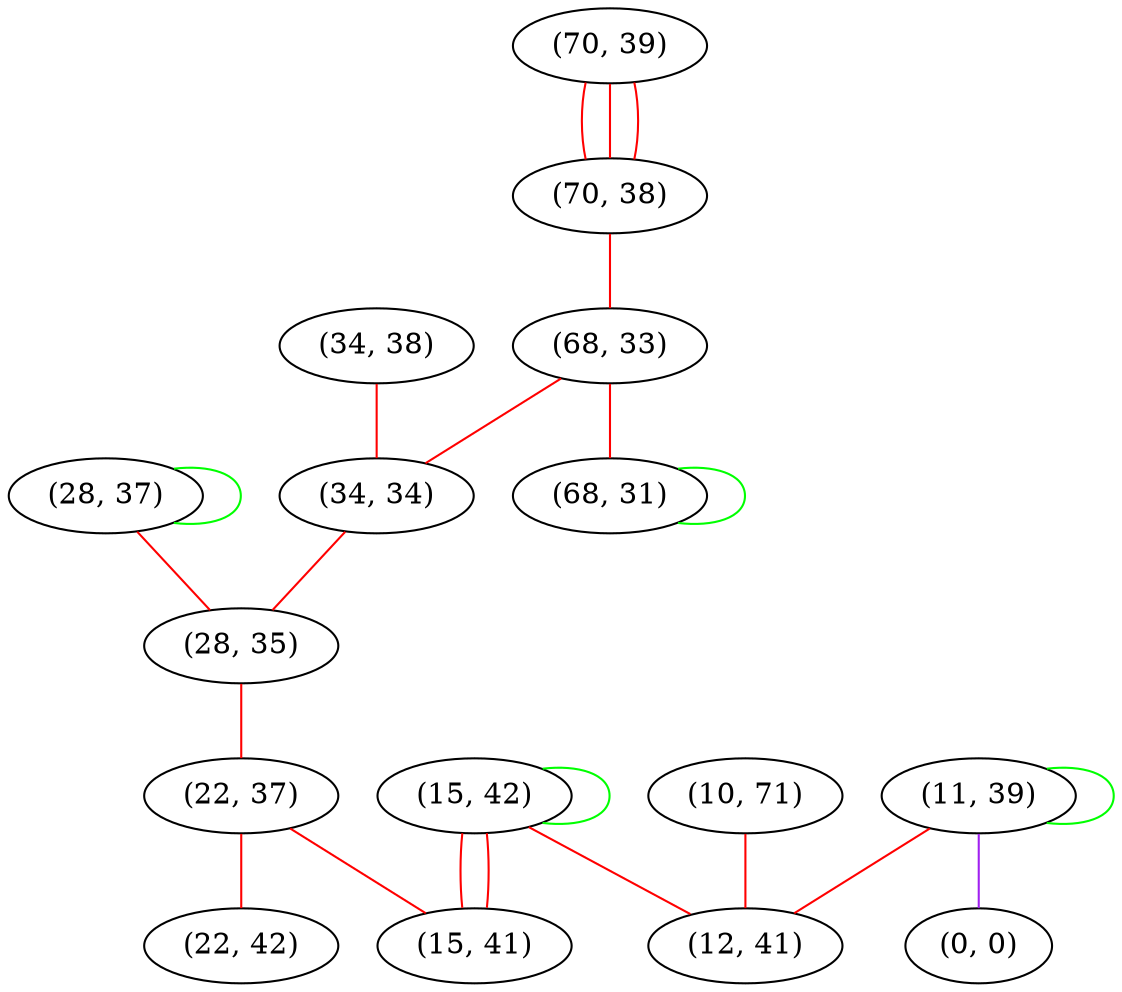 graph "" {
"(28, 37)";
"(11, 39)";
"(34, 38)";
"(70, 39)";
"(70, 38)";
"(10, 71)";
"(68, 33)";
"(34, 34)";
"(28, 35)";
"(22, 37)";
"(0, 0)";
"(15, 42)";
"(15, 41)";
"(68, 31)";
"(22, 42)";
"(12, 41)";
"(28, 37)" -- "(28, 37)"  [color=green, key=0, weight=2];
"(28, 37)" -- "(28, 35)"  [color=red, key=0, weight=1];
"(11, 39)" -- "(11, 39)"  [color=green, key=0, weight=2];
"(11, 39)" -- "(0, 0)"  [color=purple, key=0, weight=4];
"(11, 39)" -- "(12, 41)"  [color=red, key=0, weight=1];
"(34, 38)" -- "(34, 34)"  [color=red, key=0, weight=1];
"(70, 39)" -- "(70, 38)"  [color=red, key=0, weight=1];
"(70, 39)" -- "(70, 38)"  [color=red, key=1, weight=1];
"(70, 39)" -- "(70, 38)"  [color=red, key=2, weight=1];
"(70, 38)" -- "(68, 33)"  [color=red, key=0, weight=1];
"(10, 71)" -- "(12, 41)"  [color=red, key=0, weight=1];
"(68, 33)" -- "(68, 31)"  [color=red, key=0, weight=1];
"(68, 33)" -- "(34, 34)"  [color=red, key=0, weight=1];
"(34, 34)" -- "(28, 35)"  [color=red, key=0, weight=1];
"(28, 35)" -- "(22, 37)"  [color=red, key=0, weight=1];
"(22, 37)" -- "(22, 42)"  [color=red, key=0, weight=1];
"(22, 37)" -- "(15, 41)"  [color=red, key=0, weight=1];
"(15, 42)" -- "(12, 41)"  [color=red, key=0, weight=1];
"(15, 42)" -- "(15, 42)"  [color=green, key=0, weight=2];
"(15, 42)" -- "(15, 41)"  [color=red, key=0, weight=1];
"(15, 42)" -- "(15, 41)"  [color=red, key=1, weight=1];
"(68, 31)" -- "(68, 31)"  [color=green, key=0, weight=2];
}
